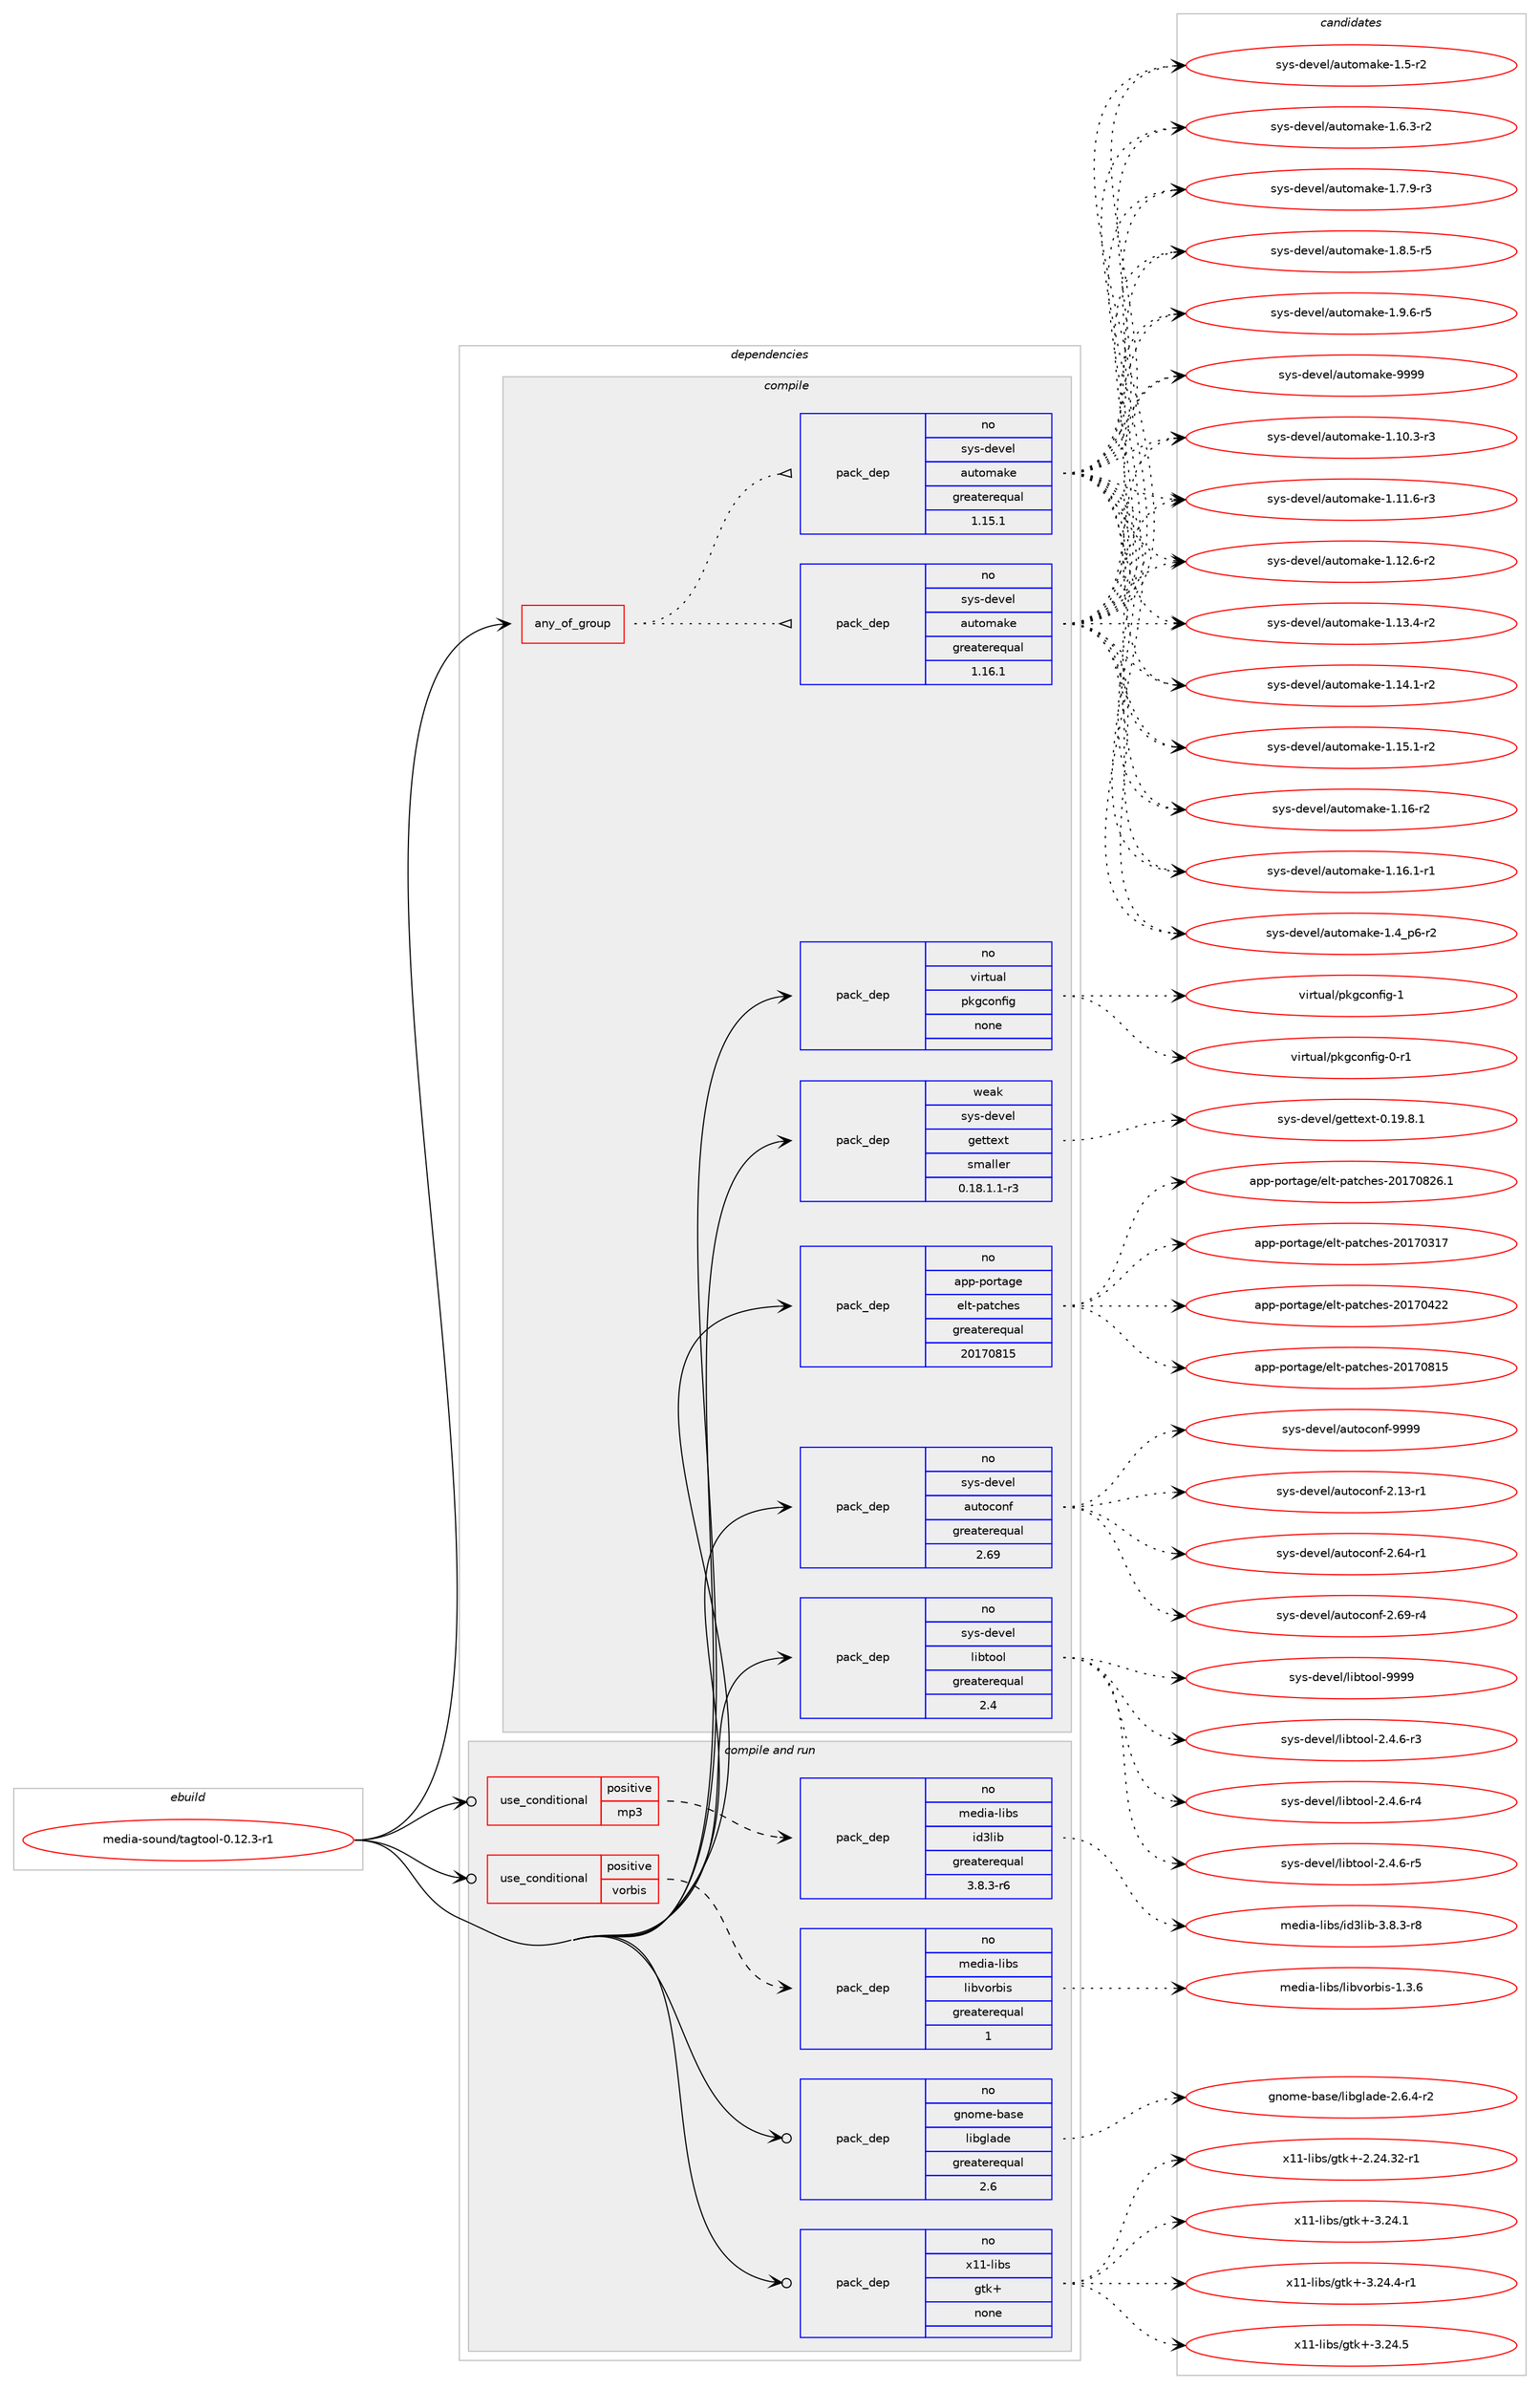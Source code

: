 digraph prolog {

# *************
# Graph options
# *************

newrank=true;
concentrate=true;
compound=true;
graph [rankdir=LR,fontname=Helvetica,fontsize=10,ranksep=1.5];#, ranksep=2.5, nodesep=0.2];
edge  [arrowhead=vee];
node  [fontname=Helvetica,fontsize=10];

# **********
# The ebuild
# **********

subgraph cluster_leftcol {
color=gray;
rank=same;
label=<<i>ebuild</i>>;
id [label="media-sound/tagtool-0.12.3-r1", color=red, width=4, href="../media-sound/tagtool-0.12.3-r1.svg"];
}

# ****************
# The dependencies
# ****************

subgraph cluster_midcol {
color=gray;
label=<<i>dependencies</i>>;
subgraph cluster_compile {
fillcolor="#eeeeee";
style=filled;
label=<<i>compile</i>>;
subgraph any25570 {
dependency1631048 [label=<<TABLE BORDER="0" CELLBORDER="1" CELLSPACING="0" CELLPADDING="4"><TR><TD CELLPADDING="10">any_of_group</TD></TR></TABLE>>, shape=none, color=red];subgraph pack1166389 {
dependency1631049 [label=<<TABLE BORDER="0" CELLBORDER="1" CELLSPACING="0" CELLPADDING="4" WIDTH="220"><TR><TD ROWSPAN="6" CELLPADDING="30">pack_dep</TD></TR><TR><TD WIDTH="110">no</TD></TR><TR><TD>sys-devel</TD></TR><TR><TD>automake</TD></TR><TR><TD>greaterequal</TD></TR><TR><TD>1.16.1</TD></TR></TABLE>>, shape=none, color=blue];
}
dependency1631048:e -> dependency1631049:w [weight=20,style="dotted",arrowhead="oinv"];
subgraph pack1166390 {
dependency1631050 [label=<<TABLE BORDER="0" CELLBORDER="1" CELLSPACING="0" CELLPADDING="4" WIDTH="220"><TR><TD ROWSPAN="6" CELLPADDING="30">pack_dep</TD></TR><TR><TD WIDTH="110">no</TD></TR><TR><TD>sys-devel</TD></TR><TR><TD>automake</TD></TR><TR><TD>greaterequal</TD></TR><TR><TD>1.15.1</TD></TR></TABLE>>, shape=none, color=blue];
}
dependency1631048:e -> dependency1631050:w [weight=20,style="dotted",arrowhead="oinv"];
}
id:e -> dependency1631048:w [weight=20,style="solid",arrowhead="vee"];
subgraph pack1166391 {
dependency1631051 [label=<<TABLE BORDER="0" CELLBORDER="1" CELLSPACING="0" CELLPADDING="4" WIDTH="220"><TR><TD ROWSPAN="6" CELLPADDING="30">pack_dep</TD></TR><TR><TD WIDTH="110">no</TD></TR><TR><TD>app-portage</TD></TR><TR><TD>elt-patches</TD></TR><TR><TD>greaterequal</TD></TR><TR><TD>20170815</TD></TR></TABLE>>, shape=none, color=blue];
}
id:e -> dependency1631051:w [weight=20,style="solid",arrowhead="vee"];
subgraph pack1166392 {
dependency1631052 [label=<<TABLE BORDER="0" CELLBORDER="1" CELLSPACING="0" CELLPADDING="4" WIDTH="220"><TR><TD ROWSPAN="6" CELLPADDING="30">pack_dep</TD></TR><TR><TD WIDTH="110">no</TD></TR><TR><TD>sys-devel</TD></TR><TR><TD>autoconf</TD></TR><TR><TD>greaterequal</TD></TR><TR><TD>2.69</TD></TR></TABLE>>, shape=none, color=blue];
}
id:e -> dependency1631052:w [weight=20,style="solid",arrowhead="vee"];
subgraph pack1166393 {
dependency1631053 [label=<<TABLE BORDER="0" CELLBORDER="1" CELLSPACING="0" CELLPADDING="4" WIDTH="220"><TR><TD ROWSPAN="6" CELLPADDING="30">pack_dep</TD></TR><TR><TD WIDTH="110">no</TD></TR><TR><TD>sys-devel</TD></TR><TR><TD>libtool</TD></TR><TR><TD>greaterequal</TD></TR><TR><TD>2.4</TD></TR></TABLE>>, shape=none, color=blue];
}
id:e -> dependency1631053:w [weight=20,style="solid",arrowhead="vee"];
subgraph pack1166394 {
dependency1631054 [label=<<TABLE BORDER="0" CELLBORDER="1" CELLSPACING="0" CELLPADDING="4" WIDTH="220"><TR><TD ROWSPAN="6" CELLPADDING="30">pack_dep</TD></TR><TR><TD WIDTH="110">no</TD></TR><TR><TD>virtual</TD></TR><TR><TD>pkgconfig</TD></TR><TR><TD>none</TD></TR><TR><TD></TD></TR></TABLE>>, shape=none, color=blue];
}
id:e -> dependency1631054:w [weight=20,style="solid",arrowhead="vee"];
subgraph pack1166395 {
dependency1631055 [label=<<TABLE BORDER="0" CELLBORDER="1" CELLSPACING="0" CELLPADDING="4" WIDTH="220"><TR><TD ROWSPAN="6" CELLPADDING="30">pack_dep</TD></TR><TR><TD WIDTH="110">weak</TD></TR><TR><TD>sys-devel</TD></TR><TR><TD>gettext</TD></TR><TR><TD>smaller</TD></TR><TR><TD>0.18.1.1-r3</TD></TR></TABLE>>, shape=none, color=blue];
}
id:e -> dependency1631055:w [weight=20,style="solid",arrowhead="vee"];
}
subgraph cluster_compileandrun {
fillcolor="#eeeeee";
style=filled;
label=<<i>compile and run</i>>;
subgraph cond438319 {
dependency1631056 [label=<<TABLE BORDER="0" CELLBORDER="1" CELLSPACING="0" CELLPADDING="4"><TR><TD ROWSPAN="3" CELLPADDING="10">use_conditional</TD></TR><TR><TD>positive</TD></TR><TR><TD>mp3</TD></TR></TABLE>>, shape=none, color=red];
subgraph pack1166396 {
dependency1631057 [label=<<TABLE BORDER="0" CELLBORDER="1" CELLSPACING="0" CELLPADDING="4" WIDTH="220"><TR><TD ROWSPAN="6" CELLPADDING="30">pack_dep</TD></TR><TR><TD WIDTH="110">no</TD></TR><TR><TD>media-libs</TD></TR><TR><TD>id3lib</TD></TR><TR><TD>greaterequal</TD></TR><TR><TD>3.8.3-r6</TD></TR></TABLE>>, shape=none, color=blue];
}
dependency1631056:e -> dependency1631057:w [weight=20,style="dashed",arrowhead="vee"];
}
id:e -> dependency1631056:w [weight=20,style="solid",arrowhead="odotvee"];
subgraph cond438320 {
dependency1631058 [label=<<TABLE BORDER="0" CELLBORDER="1" CELLSPACING="0" CELLPADDING="4"><TR><TD ROWSPAN="3" CELLPADDING="10">use_conditional</TD></TR><TR><TD>positive</TD></TR><TR><TD>vorbis</TD></TR></TABLE>>, shape=none, color=red];
subgraph pack1166397 {
dependency1631059 [label=<<TABLE BORDER="0" CELLBORDER="1" CELLSPACING="0" CELLPADDING="4" WIDTH="220"><TR><TD ROWSPAN="6" CELLPADDING="30">pack_dep</TD></TR><TR><TD WIDTH="110">no</TD></TR><TR><TD>media-libs</TD></TR><TR><TD>libvorbis</TD></TR><TR><TD>greaterequal</TD></TR><TR><TD>1</TD></TR></TABLE>>, shape=none, color=blue];
}
dependency1631058:e -> dependency1631059:w [weight=20,style="dashed",arrowhead="vee"];
}
id:e -> dependency1631058:w [weight=20,style="solid",arrowhead="odotvee"];
subgraph pack1166398 {
dependency1631060 [label=<<TABLE BORDER="0" CELLBORDER="1" CELLSPACING="0" CELLPADDING="4" WIDTH="220"><TR><TD ROWSPAN="6" CELLPADDING="30">pack_dep</TD></TR><TR><TD WIDTH="110">no</TD></TR><TR><TD>gnome-base</TD></TR><TR><TD>libglade</TD></TR><TR><TD>greaterequal</TD></TR><TR><TD>2.6</TD></TR></TABLE>>, shape=none, color=blue];
}
id:e -> dependency1631060:w [weight=20,style="solid",arrowhead="odotvee"];
subgraph pack1166399 {
dependency1631061 [label=<<TABLE BORDER="0" CELLBORDER="1" CELLSPACING="0" CELLPADDING="4" WIDTH="220"><TR><TD ROWSPAN="6" CELLPADDING="30">pack_dep</TD></TR><TR><TD WIDTH="110">no</TD></TR><TR><TD>x11-libs</TD></TR><TR><TD>gtk+</TD></TR><TR><TD>none</TD></TR><TR><TD></TD></TR></TABLE>>, shape=none, color=blue];
}
id:e -> dependency1631061:w [weight=20,style="solid",arrowhead="odotvee"];
}
subgraph cluster_run {
fillcolor="#eeeeee";
style=filled;
label=<<i>run</i>>;
}
}

# **************
# The candidates
# **************

subgraph cluster_choices {
rank=same;
color=gray;
label=<<i>candidates</i>>;

subgraph choice1166389 {
color=black;
nodesep=1;
choice11512111545100101118101108479711711611110997107101454946494846514511451 [label="sys-devel/automake-1.10.3-r3", color=red, width=4,href="../sys-devel/automake-1.10.3-r3.svg"];
choice11512111545100101118101108479711711611110997107101454946494946544511451 [label="sys-devel/automake-1.11.6-r3", color=red, width=4,href="../sys-devel/automake-1.11.6-r3.svg"];
choice11512111545100101118101108479711711611110997107101454946495046544511450 [label="sys-devel/automake-1.12.6-r2", color=red, width=4,href="../sys-devel/automake-1.12.6-r2.svg"];
choice11512111545100101118101108479711711611110997107101454946495146524511450 [label="sys-devel/automake-1.13.4-r2", color=red, width=4,href="../sys-devel/automake-1.13.4-r2.svg"];
choice11512111545100101118101108479711711611110997107101454946495246494511450 [label="sys-devel/automake-1.14.1-r2", color=red, width=4,href="../sys-devel/automake-1.14.1-r2.svg"];
choice11512111545100101118101108479711711611110997107101454946495346494511450 [label="sys-devel/automake-1.15.1-r2", color=red, width=4,href="../sys-devel/automake-1.15.1-r2.svg"];
choice1151211154510010111810110847971171161111099710710145494649544511450 [label="sys-devel/automake-1.16-r2", color=red, width=4,href="../sys-devel/automake-1.16-r2.svg"];
choice11512111545100101118101108479711711611110997107101454946495446494511449 [label="sys-devel/automake-1.16.1-r1", color=red, width=4,href="../sys-devel/automake-1.16.1-r1.svg"];
choice115121115451001011181011084797117116111109971071014549465295112544511450 [label="sys-devel/automake-1.4_p6-r2", color=red, width=4,href="../sys-devel/automake-1.4_p6-r2.svg"];
choice11512111545100101118101108479711711611110997107101454946534511450 [label="sys-devel/automake-1.5-r2", color=red, width=4,href="../sys-devel/automake-1.5-r2.svg"];
choice115121115451001011181011084797117116111109971071014549465446514511450 [label="sys-devel/automake-1.6.3-r2", color=red, width=4,href="../sys-devel/automake-1.6.3-r2.svg"];
choice115121115451001011181011084797117116111109971071014549465546574511451 [label="sys-devel/automake-1.7.9-r3", color=red, width=4,href="../sys-devel/automake-1.7.9-r3.svg"];
choice115121115451001011181011084797117116111109971071014549465646534511453 [label="sys-devel/automake-1.8.5-r5", color=red, width=4,href="../sys-devel/automake-1.8.5-r5.svg"];
choice115121115451001011181011084797117116111109971071014549465746544511453 [label="sys-devel/automake-1.9.6-r5", color=red, width=4,href="../sys-devel/automake-1.9.6-r5.svg"];
choice115121115451001011181011084797117116111109971071014557575757 [label="sys-devel/automake-9999", color=red, width=4,href="../sys-devel/automake-9999.svg"];
dependency1631049:e -> choice11512111545100101118101108479711711611110997107101454946494846514511451:w [style=dotted,weight="100"];
dependency1631049:e -> choice11512111545100101118101108479711711611110997107101454946494946544511451:w [style=dotted,weight="100"];
dependency1631049:e -> choice11512111545100101118101108479711711611110997107101454946495046544511450:w [style=dotted,weight="100"];
dependency1631049:e -> choice11512111545100101118101108479711711611110997107101454946495146524511450:w [style=dotted,weight="100"];
dependency1631049:e -> choice11512111545100101118101108479711711611110997107101454946495246494511450:w [style=dotted,weight="100"];
dependency1631049:e -> choice11512111545100101118101108479711711611110997107101454946495346494511450:w [style=dotted,weight="100"];
dependency1631049:e -> choice1151211154510010111810110847971171161111099710710145494649544511450:w [style=dotted,weight="100"];
dependency1631049:e -> choice11512111545100101118101108479711711611110997107101454946495446494511449:w [style=dotted,weight="100"];
dependency1631049:e -> choice115121115451001011181011084797117116111109971071014549465295112544511450:w [style=dotted,weight="100"];
dependency1631049:e -> choice11512111545100101118101108479711711611110997107101454946534511450:w [style=dotted,weight="100"];
dependency1631049:e -> choice115121115451001011181011084797117116111109971071014549465446514511450:w [style=dotted,weight="100"];
dependency1631049:e -> choice115121115451001011181011084797117116111109971071014549465546574511451:w [style=dotted,weight="100"];
dependency1631049:e -> choice115121115451001011181011084797117116111109971071014549465646534511453:w [style=dotted,weight="100"];
dependency1631049:e -> choice115121115451001011181011084797117116111109971071014549465746544511453:w [style=dotted,weight="100"];
dependency1631049:e -> choice115121115451001011181011084797117116111109971071014557575757:w [style=dotted,weight="100"];
}
subgraph choice1166390 {
color=black;
nodesep=1;
choice11512111545100101118101108479711711611110997107101454946494846514511451 [label="sys-devel/automake-1.10.3-r3", color=red, width=4,href="../sys-devel/automake-1.10.3-r3.svg"];
choice11512111545100101118101108479711711611110997107101454946494946544511451 [label="sys-devel/automake-1.11.6-r3", color=red, width=4,href="../sys-devel/automake-1.11.6-r3.svg"];
choice11512111545100101118101108479711711611110997107101454946495046544511450 [label="sys-devel/automake-1.12.6-r2", color=red, width=4,href="../sys-devel/automake-1.12.6-r2.svg"];
choice11512111545100101118101108479711711611110997107101454946495146524511450 [label="sys-devel/automake-1.13.4-r2", color=red, width=4,href="../sys-devel/automake-1.13.4-r2.svg"];
choice11512111545100101118101108479711711611110997107101454946495246494511450 [label="sys-devel/automake-1.14.1-r2", color=red, width=4,href="../sys-devel/automake-1.14.1-r2.svg"];
choice11512111545100101118101108479711711611110997107101454946495346494511450 [label="sys-devel/automake-1.15.1-r2", color=red, width=4,href="../sys-devel/automake-1.15.1-r2.svg"];
choice1151211154510010111810110847971171161111099710710145494649544511450 [label="sys-devel/automake-1.16-r2", color=red, width=4,href="../sys-devel/automake-1.16-r2.svg"];
choice11512111545100101118101108479711711611110997107101454946495446494511449 [label="sys-devel/automake-1.16.1-r1", color=red, width=4,href="../sys-devel/automake-1.16.1-r1.svg"];
choice115121115451001011181011084797117116111109971071014549465295112544511450 [label="sys-devel/automake-1.4_p6-r2", color=red, width=4,href="../sys-devel/automake-1.4_p6-r2.svg"];
choice11512111545100101118101108479711711611110997107101454946534511450 [label="sys-devel/automake-1.5-r2", color=red, width=4,href="../sys-devel/automake-1.5-r2.svg"];
choice115121115451001011181011084797117116111109971071014549465446514511450 [label="sys-devel/automake-1.6.3-r2", color=red, width=4,href="../sys-devel/automake-1.6.3-r2.svg"];
choice115121115451001011181011084797117116111109971071014549465546574511451 [label="sys-devel/automake-1.7.9-r3", color=red, width=4,href="../sys-devel/automake-1.7.9-r3.svg"];
choice115121115451001011181011084797117116111109971071014549465646534511453 [label="sys-devel/automake-1.8.5-r5", color=red, width=4,href="../sys-devel/automake-1.8.5-r5.svg"];
choice115121115451001011181011084797117116111109971071014549465746544511453 [label="sys-devel/automake-1.9.6-r5", color=red, width=4,href="../sys-devel/automake-1.9.6-r5.svg"];
choice115121115451001011181011084797117116111109971071014557575757 [label="sys-devel/automake-9999", color=red, width=4,href="../sys-devel/automake-9999.svg"];
dependency1631050:e -> choice11512111545100101118101108479711711611110997107101454946494846514511451:w [style=dotted,weight="100"];
dependency1631050:e -> choice11512111545100101118101108479711711611110997107101454946494946544511451:w [style=dotted,weight="100"];
dependency1631050:e -> choice11512111545100101118101108479711711611110997107101454946495046544511450:w [style=dotted,weight="100"];
dependency1631050:e -> choice11512111545100101118101108479711711611110997107101454946495146524511450:w [style=dotted,weight="100"];
dependency1631050:e -> choice11512111545100101118101108479711711611110997107101454946495246494511450:w [style=dotted,weight="100"];
dependency1631050:e -> choice11512111545100101118101108479711711611110997107101454946495346494511450:w [style=dotted,weight="100"];
dependency1631050:e -> choice1151211154510010111810110847971171161111099710710145494649544511450:w [style=dotted,weight="100"];
dependency1631050:e -> choice11512111545100101118101108479711711611110997107101454946495446494511449:w [style=dotted,weight="100"];
dependency1631050:e -> choice115121115451001011181011084797117116111109971071014549465295112544511450:w [style=dotted,weight="100"];
dependency1631050:e -> choice11512111545100101118101108479711711611110997107101454946534511450:w [style=dotted,weight="100"];
dependency1631050:e -> choice115121115451001011181011084797117116111109971071014549465446514511450:w [style=dotted,weight="100"];
dependency1631050:e -> choice115121115451001011181011084797117116111109971071014549465546574511451:w [style=dotted,weight="100"];
dependency1631050:e -> choice115121115451001011181011084797117116111109971071014549465646534511453:w [style=dotted,weight="100"];
dependency1631050:e -> choice115121115451001011181011084797117116111109971071014549465746544511453:w [style=dotted,weight="100"];
dependency1631050:e -> choice115121115451001011181011084797117116111109971071014557575757:w [style=dotted,weight="100"];
}
subgraph choice1166391 {
color=black;
nodesep=1;
choice97112112451121111141169710310147101108116451129711699104101115455048495548514955 [label="app-portage/elt-patches-20170317", color=red, width=4,href="../app-portage/elt-patches-20170317.svg"];
choice97112112451121111141169710310147101108116451129711699104101115455048495548525050 [label="app-portage/elt-patches-20170422", color=red, width=4,href="../app-portage/elt-patches-20170422.svg"];
choice97112112451121111141169710310147101108116451129711699104101115455048495548564953 [label="app-portage/elt-patches-20170815", color=red, width=4,href="../app-portage/elt-patches-20170815.svg"];
choice971121124511211111411697103101471011081164511297116991041011154550484955485650544649 [label="app-portage/elt-patches-20170826.1", color=red, width=4,href="../app-portage/elt-patches-20170826.1.svg"];
dependency1631051:e -> choice97112112451121111141169710310147101108116451129711699104101115455048495548514955:w [style=dotted,weight="100"];
dependency1631051:e -> choice97112112451121111141169710310147101108116451129711699104101115455048495548525050:w [style=dotted,weight="100"];
dependency1631051:e -> choice97112112451121111141169710310147101108116451129711699104101115455048495548564953:w [style=dotted,weight="100"];
dependency1631051:e -> choice971121124511211111411697103101471011081164511297116991041011154550484955485650544649:w [style=dotted,weight="100"];
}
subgraph choice1166392 {
color=black;
nodesep=1;
choice1151211154510010111810110847971171161119911111010245504649514511449 [label="sys-devel/autoconf-2.13-r1", color=red, width=4,href="../sys-devel/autoconf-2.13-r1.svg"];
choice1151211154510010111810110847971171161119911111010245504654524511449 [label="sys-devel/autoconf-2.64-r1", color=red, width=4,href="../sys-devel/autoconf-2.64-r1.svg"];
choice1151211154510010111810110847971171161119911111010245504654574511452 [label="sys-devel/autoconf-2.69-r4", color=red, width=4,href="../sys-devel/autoconf-2.69-r4.svg"];
choice115121115451001011181011084797117116111991111101024557575757 [label="sys-devel/autoconf-9999", color=red, width=4,href="../sys-devel/autoconf-9999.svg"];
dependency1631052:e -> choice1151211154510010111810110847971171161119911111010245504649514511449:w [style=dotted,weight="100"];
dependency1631052:e -> choice1151211154510010111810110847971171161119911111010245504654524511449:w [style=dotted,weight="100"];
dependency1631052:e -> choice1151211154510010111810110847971171161119911111010245504654574511452:w [style=dotted,weight="100"];
dependency1631052:e -> choice115121115451001011181011084797117116111991111101024557575757:w [style=dotted,weight="100"];
}
subgraph choice1166393 {
color=black;
nodesep=1;
choice1151211154510010111810110847108105981161111111084550465246544511451 [label="sys-devel/libtool-2.4.6-r3", color=red, width=4,href="../sys-devel/libtool-2.4.6-r3.svg"];
choice1151211154510010111810110847108105981161111111084550465246544511452 [label="sys-devel/libtool-2.4.6-r4", color=red, width=4,href="../sys-devel/libtool-2.4.6-r4.svg"];
choice1151211154510010111810110847108105981161111111084550465246544511453 [label="sys-devel/libtool-2.4.6-r5", color=red, width=4,href="../sys-devel/libtool-2.4.6-r5.svg"];
choice1151211154510010111810110847108105981161111111084557575757 [label="sys-devel/libtool-9999", color=red, width=4,href="../sys-devel/libtool-9999.svg"];
dependency1631053:e -> choice1151211154510010111810110847108105981161111111084550465246544511451:w [style=dotted,weight="100"];
dependency1631053:e -> choice1151211154510010111810110847108105981161111111084550465246544511452:w [style=dotted,weight="100"];
dependency1631053:e -> choice1151211154510010111810110847108105981161111111084550465246544511453:w [style=dotted,weight="100"];
dependency1631053:e -> choice1151211154510010111810110847108105981161111111084557575757:w [style=dotted,weight="100"];
}
subgraph choice1166394 {
color=black;
nodesep=1;
choice11810511411611797108471121071039911111010210510345484511449 [label="virtual/pkgconfig-0-r1", color=red, width=4,href="../virtual/pkgconfig-0-r1.svg"];
choice1181051141161179710847112107103991111101021051034549 [label="virtual/pkgconfig-1", color=red, width=4,href="../virtual/pkgconfig-1.svg"];
dependency1631054:e -> choice11810511411611797108471121071039911111010210510345484511449:w [style=dotted,weight="100"];
dependency1631054:e -> choice1181051141161179710847112107103991111101021051034549:w [style=dotted,weight="100"];
}
subgraph choice1166395 {
color=black;
nodesep=1;
choice1151211154510010111810110847103101116116101120116454846495746564649 [label="sys-devel/gettext-0.19.8.1", color=red, width=4,href="../sys-devel/gettext-0.19.8.1.svg"];
dependency1631055:e -> choice1151211154510010111810110847103101116116101120116454846495746564649:w [style=dotted,weight="100"];
}
subgraph choice1166396 {
color=black;
nodesep=1;
choice1091011001059745108105981154710510051108105984551465646514511456 [label="media-libs/id3lib-3.8.3-r8", color=red, width=4,href="../media-libs/id3lib-3.8.3-r8.svg"];
dependency1631057:e -> choice1091011001059745108105981154710510051108105984551465646514511456:w [style=dotted,weight="100"];
}
subgraph choice1166397 {
color=black;
nodesep=1;
choice109101100105974510810598115471081059811811111498105115454946514654 [label="media-libs/libvorbis-1.3.6", color=red, width=4,href="../media-libs/libvorbis-1.3.6.svg"];
dependency1631059:e -> choice109101100105974510810598115471081059811811111498105115454946514654:w [style=dotted,weight="100"];
}
subgraph choice1166398 {
color=black;
nodesep=1;
choice1031101111091014598971151014710810598103108971001014550465446524511450 [label="gnome-base/libglade-2.6.4-r2", color=red, width=4,href="../gnome-base/libglade-2.6.4-r2.svg"];
dependency1631060:e -> choice1031101111091014598971151014710810598103108971001014550465446524511450:w [style=dotted,weight="100"];
}
subgraph choice1166399 {
color=black;
nodesep=1;
choice12049494510810598115471031161074345504650524651504511449 [label="x11-libs/gtk+-2.24.32-r1", color=red, width=4,href="../x11-libs/gtk+-2.24.32-r1.svg"];
choice12049494510810598115471031161074345514650524649 [label="x11-libs/gtk+-3.24.1", color=red, width=4,href="../x11-libs/gtk+-3.24.1.svg"];
choice120494945108105981154710311610743455146505246524511449 [label="x11-libs/gtk+-3.24.4-r1", color=red, width=4,href="../x11-libs/gtk+-3.24.4-r1.svg"];
choice12049494510810598115471031161074345514650524653 [label="x11-libs/gtk+-3.24.5", color=red, width=4,href="../x11-libs/gtk+-3.24.5.svg"];
dependency1631061:e -> choice12049494510810598115471031161074345504650524651504511449:w [style=dotted,weight="100"];
dependency1631061:e -> choice12049494510810598115471031161074345514650524649:w [style=dotted,weight="100"];
dependency1631061:e -> choice120494945108105981154710311610743455146505246524511449:w [style=dotted,weight="100"];
dependency1631061:e -> choice12049494510810598115471031161074345514650524653:w [style=dotted,weight="100"];
}
}

}
